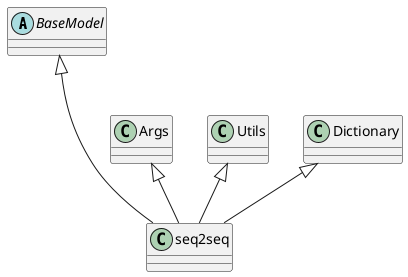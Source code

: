 @startuml
'https://plantuml.com/class-diagram

abstract class BaseModel
class Args
class Utils
class Dictionary
BaseModel <|--- seq2seq
Args <|-- seq2seq
Dictionary <|-- seq2seq
Utils <|-- seq2seq
@enduml